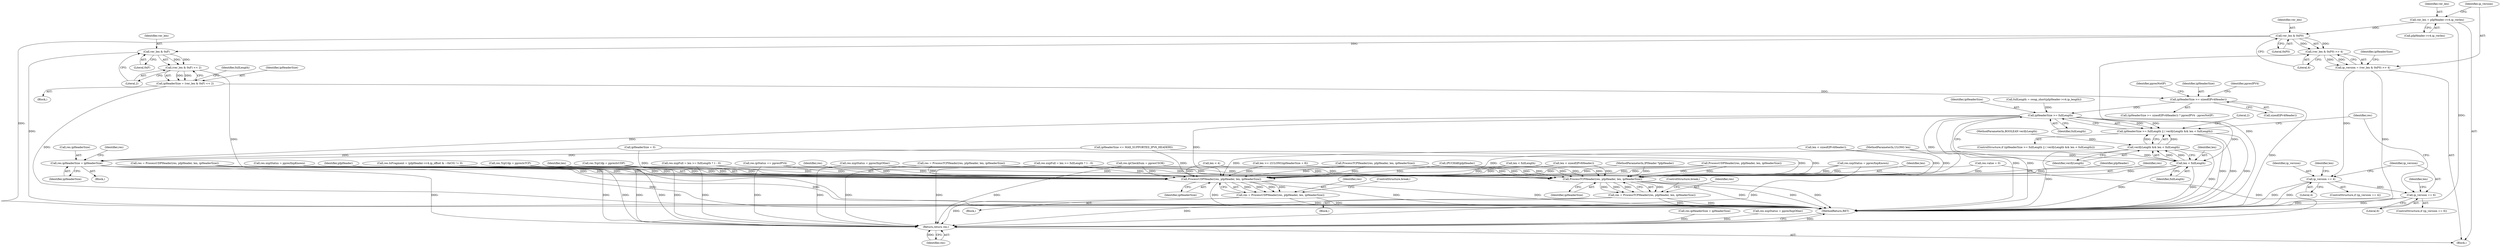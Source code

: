 digraph "0_kvm-guest-drivers-windows_723416fa4210b7464b28eab89cc76252e6193ac1_5@pointer" {
"1000124" [label="(Call,ver_len = pIpHeader->v4.ip_verlen)"];
"1000135" [label="(Call,ver_len & 0xF0)"];
"1000134" [label="(Call,(ver_len & 0xF0) >> 4)"];
"1000132" [label="(Call,ip_version = (ver_len & 0xF0) >> 4)"];
"1000153" [label="(Call,ip_version == 4)"];
"1000266" [label="(Call,ip_version == 6)"];
"1000173" [label="(Call,ver_len & 0xF)"];
"1000172" [label="(Call,(ver_len & 0xF) << 2)"];
"1000170" [label="(Call,ipHeaderSize = (ver_len & 0xF) << 2)"];
"1000207" [label="(Call,ipHeaderSize >= sizeof(IPv4Header))"];
"1000224" [label="(Call,ipHeaderSize >= fullLength)"];
"1000223" [label="(Call,ipHeaderSize >= fullLength || ( verifyLength && len < fullLength))"];
"1000229" [label="(Call,len < fullLength)"];
"1000227" [label="(Call,verifyLength && len < fullLength)"];
"1000553" [label="(Call,ProcessTCPHeader(res, pIpHeader, len, ipHeaderSize))"];
"1000551" [label="(Call,res = ProcessTCPHeader(res, pIpHeader, len, ipHeaderSize))"];
"1000576" [label="(Return,return res;)"];
"1000563" [label="(Call,ProcessUDPHeader(res, pIpHeader, len, ipHeaderSize))"];
"1000561" [label="(Call,res = ProcessUDPHeader(res, pIpHeader, len, ipHeaderSize))"];
"1000524" [label="(Call,res.ipHeaderSize = ipHeaderSize)"];
"1000498" [label="(Call,res.ipHeaderSize = ipHeaderSize)"];
"1000104" [label="(Block,)"];
"1000563" [label="(Call,ProcessUDPHeader(res, pIpHeader, len, ipHeaderSize))"];
"1000225" [label="(Identifier,ipHeaderSize)"];
"1000172" [label="(Call,(ver_len & 0xF) << 2)"];
"1000430" [label="(Call,(PUCHAR)pIpHeader)"];
"1000178" [label="(Identifier,fullLength)"];
"1000132" [label="(Call,ip_version = (ver_len & 0xF0) >> 4)"];
"1000234" [label="(Literal,2)"];
"1000103" [label="(MethodParameterIn,BOOLEAN verifyLength)"];
"1000268" [label="(Literal,6)"];
"1000271" [label="(Call,len < sizeof(IPv6Header))"];
"1000175" [label="(Literal,0xF)"];
"1000176" [label="(Literal,2)"];
"1000101" [label="(MethodParameterIn,IPHeader *pIpHeader)"];
"1000137" [label="(Literal,0xF0)"];
"1000528" [label="(Identifier,ipHeaderSize)"];
"1000567" [label="(Identifier,ipHeaderSize)"];
"1000568" [label="(ControlStructure,break;)"];
"1000524" [label="(Call,res.ipHeaderSize = ipHeaderSize)"];
"1000417" [label="(Call,len >= ((ULONG)ipHeaderSize + 8))"];
"1000558" [label="(ControlStructure,break;)"];
"1000212" [label="(Identifier,ppresNotIP)"];
"1000403" [label="(Call,ProcessUDPHeader(res, pIpHeader, len, ipHeaderSize))"];
"1000226" [label="(Identifier,fullLength)"];
"1000154" [label="(Identifier,ip_version)"];
"1000224" [label="(Call,ipHeaderSize >= fullLength)"];
"1000152" [label="(ControlStructure,if (ip_version == 4))"];
"1000551" [label="(Call,res = ProcessTCPHeader(res, pIpHeader, len, ipHeaderSize))"];
"1000222" [label="(ControlStructure,if (ipHeaderSize >= fullLength || ( verifyLength && len < fullLength)))"];
"1000207" [label="(Call,ipHeaderSize >= sizeof(IPv4Header))"];
"1000561" [label="(Call,res = ProcessUDPHeader(res, pIpHeader, len, ipHeaderSize))"];
"1000126" [label="(Call,pIpHeader->v4.ip_verlen)"];
"1000520" [label="(Identifier,res)"];
"1000147" [label="(Call,res.value = 0)"];
"1000177" [label="(Call,fullLength = swap_short(pIpHeader->v4.ip_length))"];
"1000359" [label="(Call,res.xxpFull = len >= fullLength ? 1 : 0)"];
"1000401" [label="(Call,res = ProcessUDPHeader(res, pIpHeader, len, ipHeaderSize))"];
"1000529" [label="(Call,res.IsFragment = (pIpHeader->v4.ip_offset & ~0xC0) != 0)"];
"1000156" [label="(Block,)"];
"1000133" [label="(Identifier,ip_version)"];
"1000227" [label="(Call,verifyLength && len < fullLength)"];
"1000531" [label="(Identifier,res)"];
"1000578" [label="(MethodReturn,RET)"];
"1000267" [label="(Identifier,ip_version)"];
"1000155" [label="(Literal,4)"];
"1000576" [label="(Return,return res;)"];
"1000125" [label="(Identifier,ver_len)"];
"1000555" [label="(Identifier,pIpHeader)"];
"1000206" [label="(Call,(ipHeaderSize >= sizeof(IPv4Header)) ? ppresIPV4 : ppresNotIP)"];
"1000153" [label="(Call,ip_version == 4)"];
"1000228" [label="(Identifier,verifyLength)"];
"1000230" [label="(Identifier,len)"];
"1000124" [label="(Call,ver_len = pIpHeader->v4.ip_verlen)"];
"1000557" [label="(Identifier,ipHeaderSize)"];
"1000158" [label="(Call,len < sizeof(IPv4Header))"];
"1000112" [label="(Call,len < 4)"];
"1000140" [label="(Call,ipHeaderSize = 0)"];
"1000171" [label="(Identifier,ipHeaderSize)"];
"1000266" [label="(Call,ip_version == 6)"];
"1000554" [label="(Identifier,res)"];
"1000371" [label="(Call,ProcessTCPHeader(res, pIpHeader, len, ipHeaderSize))"];
"1000325" [label="(Call,len < fullLength)"];
"1000483" [label="(Call,ipHeaderSize <= MAX_SUPPORTED_IPV6_HEADERS)"];
"1000135" [label="(Call,ver_len & 0xF0)"];
"1000577" [label="(Identifier,res)"];
"1000209" [label="(Call,sizeof(IPv4Header))"];
"1000136" [label="(Identifier,ver_len)"];
"1000470" [label="(Call,res.xxpStatus = ppresXxpOther)"];
"1000369" [label="(Call,res = ProcessTCPHeader(res, pIpHeader, len, ipHeaderSize))"];
"1000229" [label="(Call,len < fullLength)"];
"1000272" [label="(Identifier,len)"];
"1000523" [label="(Block,)"];
"1000170" [label="(Call,ipHeaderSize = (ver_len & 0xF) << 2)"];
"1000570" [label="(Call,res.xxpStatus = ppresXxpOther)"];
"1000562" [label="(Identifier,res)"];
"1000306" [label="(Call,res.ipCheckSum = ppresCSOK)"];
"1000138" [label="(Literal,4)"];
"1000223" [label="(Call,ipHeaderSize >= fullLength || ( verifyLength && len < fullLength))"];
"1000208" [label="(Identifier,ipHeaderSize)"];
"1000381" [label="(Call,res.xxpStatus = ppresXxpKnown)"];
"1000349" [label="(Call,res.xxpStatus = ppresXxpKnown)"];
"1000565" [label="(Identifier,pIpHeader)"];
"1000354" [label="(Call,res.TcpUdp = ppresIsTCP)"];
"1000211" [label="(Identifier,ppresIPV4)"];
"1000556" [label="(Identifier,len)"];
"1000552" [label="(Identifier,res)"];
"1000231" [label="(Identifier,fullLength)"];
"1000525" [label="(Call,res.ipHeaderSize)"];
"1000265" [label="(ControlStructure,if (ip_version == 6))"];
"1000553" [label="(Call,ProcessTCPHeader(res, pIpHeader, len, ipHeaderSize))"];
"1000566" [label="(Identifier,len)"];
"1000550" [label="(Block,)"];
"1000386" [label="(Call,res.TcpUdp = ppresIsUDP)"];
"1000102" [label="(MethodParameterIn,ULONG len)"];
"1000391" [label="(Call,res.xxpFull = len >= fullLength ? 1 : 0)"];
"1000174" [label="(Identifier,ver_len)"];
"1000560" [label="(Block,)"];
"1000518" [label="(Call,res.ipStatus == ppresIPV4)"];
"1000159" [label="(Identifier,len)"];
"1000141" [label="(Identifier,ipHeaderSize)"];
"1000564" [label="(Identifier,res)"];
"1000173" [label="(Call,ver_len & 0xF)"];
"1000134" [label="(Call,(ver_len & 0xF0) >> 4)"];
"1000124" -> "1000104"  [label="AST: "];
"1000124" -> "1000126"  [label="CFG: "];
"1000125" -> "1000124"  [label="AST: "];
"1000126" -> "1000124"  [label="AST: "];
"1000133" -> "1000124"  [label="CFG: "];
"1000124" -> "1000578"  [label="DDG: "];
"1000124" -> "1000135"  [label="DDG: "];
"1000135" -> "1000134"  [label="AST: "];
"1000135" -> "1000137"  [label="CFG: "];
"1000136" -> "1000135"  [label="AST: "];
"1000137" -> "1000135"  [label="AST: "];
"1000138" -> "1000135"  [label="CFG: "];
"1000135" -> "1000578"  [label="DDG: "];
"1000135" -> "1000134"  [label="DDG: "];
"1000135" -> "1000134"  [label="DDG: "];
"1000135" -> "1000173"  [label="DDG: "];
"1000134" -> "1000132"  [label="AST: "];
"1000134" -> "1000138"  [label="CFG: "];
"1000138" -> "1000134"  [label="AST: "];
"1000132" -> "1000134"  [label="CFG: "];
"1000134" -> "1000578"  [label="DDG: "];
"1000134" -> "1000132"  [label="DDG: "];
"1000134" -> "1000132"  [label="DDG: "];
"1000132" -> "1000104"  [label="AST: "];
"1000133" -> "1000132"  [label="AST: "];
"1000141" -> "1000132"  [label="CFG: "];
"1000132" -> "1000578"  [label="DDG: "];
"1000132" -> "1000153"  [label="DDG: "];
"1000153" -> "1000152"  [label="AST: "];
"1000153" -> "1000155"  [label="CFG: "];
"1000154" -> "1000153"  [label="AST: "];
"1000155" -> "1000153"  [label="AST: "];
"1000159" -> "1000153"  [label="CFG: "];
"1000267" -> "1000153"  [label="CFG: "];
"1000153" -> "1000578"  [label="DDG: "];
"1000153" -> "1000578"  [label="DDG: "];
"1000153" -> "1000266"  [label="DDG: "];
"1000266" -> "1000265"  [label="AST: "];
"1000266" -> "1000268"  [label="CFG: "];
"1000267" -> "1000266"  [label="AST: "];
"1000268" -> "1000266"  [label="AST: "];
"1000272" -> "1000266"  [label="CFG: "];
"1000520" -> "1000266"  [label="CFG: "];
"1000266" -> "1000578"  [label="DDG: "];
"1000266" -> "1000578"  [label="DDG: "];
"1000173" -> "1000172"  [label="AST: "];
"1000173" -> "1000175"  [label="CFG: "];
"1000174" -> "1000173"  [label="AST: "];
"1000175" -> "1000173"  [label="AST: "];
"1000176" -> "1000173"  [label="CFG: "];
"1000173" -> "1000578"  [label="DDG: "];
"1000173" -> "1000172"  [label="DDG: "];
"1000173" -> "1000172"  [label="DDG: "];
"1000172" -> "1000170"  [label="AST: "];
"1000172" -> "1000176"  [label="CFG: "];
"1000176" -> "1000172"  [label="AST: "];
"1000170" -> "1000172"  [label="CFG: "];
"1000172" -> "1000578"  [label="DDG: "];
"1000172" -> "1000170"  [label="DDG: "];
"1000172" -> "1000170"  [label="DDG: "];
"1000170" -> "1000156"  [label="AST: "];
"1000171" -> "1000170"  [label="AST: "];
"1000178" -> "1000170"  [label="CFG: "];
"1000170" -> "1000578"  [label="DDG: "];
"1000170" -> "1000207"  [label="DDG: "];
"1000207" -> "1000206"  [label="AST: "];
"1000207" -> "1000209"  [label="CFG: "];
"1000208" -> "1000207"  [label="AST: "];
"1000209" -> "1000207"  [label="AST: "];
"1000211" -> "1000207"  [label="CFG: "];
"1000212" -> "1000207"  [label="CFG: "];
"1000207" -> "1000578"  [label="DDG: "];
"1000207" -> "1000224"  [label="DDG: "];
"1000224" -> "1000223"  [label="AST: "];
"1000224" -> "1000226"  [label="CFG: "];
"1000225" -> "1000224"  [label="AST: "];
"1000226" -> "1000224"  [label="AST: "];
"1000228" -> "1000224"  [label="CFG: "];
"1000223" -> "1000224"  [label="CFG: "];
"1000224" -> "1000578"  [label="DDG: "];
"1000224" -> "1000578"  [label="DDG: "];
"1000224" -> "1000223"  [label="DDG: "];
"1000224" -> "1000223"  [label="DDG: "];
"1000177" -> "1000224"  [label="DDG: "];
"1000224" -> "1000229"  [label="DDG: "];
"1000224" -> "1000524"  [label="DDG: "];
"1000224" -> "1000553"  [label="DDG: "];
"1000224" -> "1000563"  [label="DDG: "];
"1000223" -> "1000222"  [label="AST: "];
"1000223" -> "1000227"  [label="CFG: "];
"1000227" -> "1000223"  [label="AST: "];
"1000234" -> "1000223"  [label="CFG: "];
"1000520" -> "1000223"  [label="CFG: "];
"1000223" -> "1000578"  [label="DDG: "];
"1000223" -> "1000578"  [label="DDG: "];
"1000223" -> "1000578"  [label="DDG: "];
"1000227" -> "1000223"  [label="DDG: "];
"1000227" -> "1000223"  [label="DDG: "];
"1000229" -> "1000227"  [label="AST: "];
"1000229" -> "1000231"  [label="CFG: "];
"1000230" -> "1000229"  [label="AST: "];
"1000231" -> "1000229"  [label="AST: "];
"1000227" -> "1000229"  [label="CFG: "];
"1000229" -> "1000578"  [label="DDG: "];
"1000229" -> "1000578"  [label="DDG: "];
"1000229" -> "1000227"  [label="DDG: "];
"1000229" -> "1000227"  [label="DDG: "];
"1000158" -> "1000229"  [label="DDG: "];
"1000102" -> "1000229"  [label="DDG: "];
"1000229" -> "1000553"  [label="DDG: "];
"1000229" -> "1000563"  [label="DDG: "];
"1000227" -> "1000228"  [label="CFG: "];
"1000228" -> "1000227"  [label="AST: "];
"1000227" -> "1000578"  [label="DDG: "];
"1000227" -> "1000578"  [label="DDG: "];
"1000103" -> "1000227"  [label="DDG: "];
"1000553" -> "1000551"  [label="AST: "];
"1000553" -> "1000557"  [label="CFG: "];
"1000554" -> "1000553"  [label="AST: "];
"1000555" -> "1000553"  [label="AST: "];
"1000556" -> "1000553"  [label="AST: "];
"1000557" -> "1000553"  [label="AST: "];
"1000551" -> "1000553"  [label="CFG: "];
"1000553" -> "1000578"  [label="DDG: "];
"1000553" -> "1000578"  [label="DDG: "];
"1000553" -> "1000578"  [label="DDG: "];
"1000553" -> "1000551"  [label="DDG: "];
"1000553" -> "1000551"  [label="DDG: "];
"1000553" -> "1000551"  [label="DDG: "];
"1000553" -> "1000551"  [label="DDG: "];
"1000524" -> "1000553"  [label="DDG: "];
"1000369" -> "1000553"  [label="DDG: "];
"1000391" -> "1000553"  [label="DDG: "];
"1000401" -> "1000553"  [label="DDG: "];
"1000306" -> "1000553"  [label="DDG: "];
"1000518" -> "1000553"  [label="DDG: "];
"1000147" -> "1000553"  [label="DDG: "];
"1000349" -> "1000553"  [label="DDG: "];
"1000359" -> "1000553"  [label="DDG: "];
"1000381" -> "1000553"  [label="DDG: "];
"1000470" -> "1000553"  [label="DDG: "];
"1000354" -> "1000553"  [label="DDG: "];
"1000386" -> "1000553"  [label="DDG: "];
"1000529" -> "1000553"  [label="DDG: "];
"1000403" -> "1000553"  [label="DDG: "];
"1000403" -> "1000553"  [label="DDG: "];
"1000371" -> "1000553"  [label="DDG: "];
"1000371" -> "1000553"  [label="DDG: "];
"1000430" -> "1000553"  [label="DDG: "];
"1000101" -> "1000553"  [label="DDG: "];
"1000112" -> "1000553"  [label="DDG: "];
"1000271" -> "1000553"  [label="DDG: "];
"1000325" -> "1000553"  [label="DDG: "];
"1000158" -> "1000553"  [label="DDG: "];
"1000417" -> "1000553"  [label="DDG: "];
"1000102" -> "1000553"  [label="DDG: "];
"1000140" -> "1000553"  [label="DDG: "];
"1000483" -> "1000553"  [label="DDG: "];
"1000551" -> "1000550"  [label="AST: "];
"1000552" -> "1000551"  [label="AST: "];
"1000558" -> "1000551"  [label="CFG: "];
"1000551" -> "1000578"  [label="DDG: "];
"1000551" -> "1000578"  [label="DDG: "];
"1000551" -> "1000576"  [label="DDG: "];
"1000576" -> "1000104"  [label="AST: "];
"1000576" -> "1000577"  [label="CFG: "];
"1000577" -> "1000576"  [label="AST: "];
"1000578" -> "1000576"  [label="CFG: "];
"1000576" -> "1000578"  [label="DDG: "];
"1000577" -> "1000576"  [label="DDG: "];
"1000524" -> "1000576"  [label="DDG: "];
"1000570" -> "1000576"  [label="DDG: "];
"1000561" -> "1000576"  [label="DDG: "];
"1000369" -> "1000576"  [label="DDG: "];
"1000391" -> "1000576"  [label="DDG: "];
"1000401" -> "1000576"  [label="DDG: "];
"1000306" -> "1000576"  [label="DDG: "];
"1000518" -> "1000576"  [label="DDG: "];
"1000349" -> "1000576"  [label="DDG: "];
"1000359" -> "1000576"  [label="DDG: "];
"1000381" -> "1000576"  [label="DDG: "];
"1000470" -> "1000576"  [label="DDG: "];
"1000354" -> "1000576"  [label="DDG: "];
"1000498" -> "1000576"  [label="DDG: "];
"1000147" -> "1000576"  [label="DDG: "];
"1000386" -> "1000576"  [label="DDG: "];
"1000529" -> "1000576"  [label="DDG: "];
"1000563" -> "1000561"  [label="AST: "];
"1000563" -> "1000567"  [label="CFG: "];
"1000564" -> "1000563"  [label="AST: "];
"1000565" -> "1000563"  [label="AST: "];
"1000566" -> "1000563"  [label="AST: "];
"1000567" -> "1000563"  [label="AST: "];
"1000561" -> "1000563"  [label="CFG: "];
"1000563" -> "1000578"  [label="DDG: "];
"1000563" -> "1000578"  [label="DDG: "];
"1000563" -> "1000578"  [label="DDG: "];
"1000563" -> "1000561"  [label="DDG: "];
"1000563" -> "1000561"  [label="DDG: "];
"1000563" -> "1000561"  [label="DDG: "];
"1000563" -> "1000561"  [label="DDG: "];
"1000524" -> "1000563"  [label="DDG: "];
"1000369" -> "1000563"  [label="DDG: "];
"1000391" -> "1000563"  [label="DDG: "];
"1000401" -> "1000563"  [label="DDG: "];
"1000306" -> "1000563"  [label="DDG: "];
"1000518" -> "1000563"  [label="DDG: "];
"1000147" -> "1000563"  [label="DDG: "];
"1000349" -> "1000563"  [label="DDG: "];
"1000359" -> "1000563"  [label="DDG: "];
"1000381" -> "1000563"  [label="DDG: "];
"1000470" -> "1000563"  [label="DDG: "];
"1000354" -> "1000563"  [label="DDG: "];
"1000386" -> "1000563"  [label="DDG: "];
"1000529" -> "1000563"  [label="DDG: "];
"1000403" -> "1000563"  [label="DDG: "];
"1000403" -> "1000563"  [label="DDG: "];
"1000371" -> "1000563"  [label="DDG: "];
"1000371" -> "1000563"  [label="DDG: "];
"1000430" -> "1000563"  [label="DDG: "];
"1000101" -> "1000563"  [label="DDG: "];
"1000112" -> "1000563"  [label="DDG: "];
"1000271" -> "1000563"  [label="DDG: "];
"1000325" -> "1000563"  [label="DDG: "];
"1000158" -> "1000563"  [label="DDG: "];
"1000417" -> "1000563"  [label="DDG: "];
"1000102" -> "1000563"  [label="DDG: "];
"1000140" -> "1000563"  [label="DDG: "];
"1000483" -> "1000563"  [label="DDG: "];
"1000561" -> "1000560"  [label="AST: "];
"1000562" -> "1000561"  [label="AST: "];
"1000568" -> "1000561"  [label="CFG: "];
"1000561" -> "1000578"  [label="DDG: "];
"1000561" -> "1000578"  [label="DDG: "];
"1000524" -> "1000523"  [label="AST: "];
"1000524" -> "1000528"  [label="CFG: "];
"1000525" -> "1000524"  [label="AST: "];
"1000528" -> "1000524"  [label="AST: "];
"1000531" -> "1000524"  [label="CFG: "];
"1000524" -> "1000578"  [label="DDG: "];
"1000524" -> "1000578"  [label="DDG: "];
"1000140" -> "1000524"  [label="DDG: "];
"1000483" -> "1000524"  [label="DDG: "];
}
